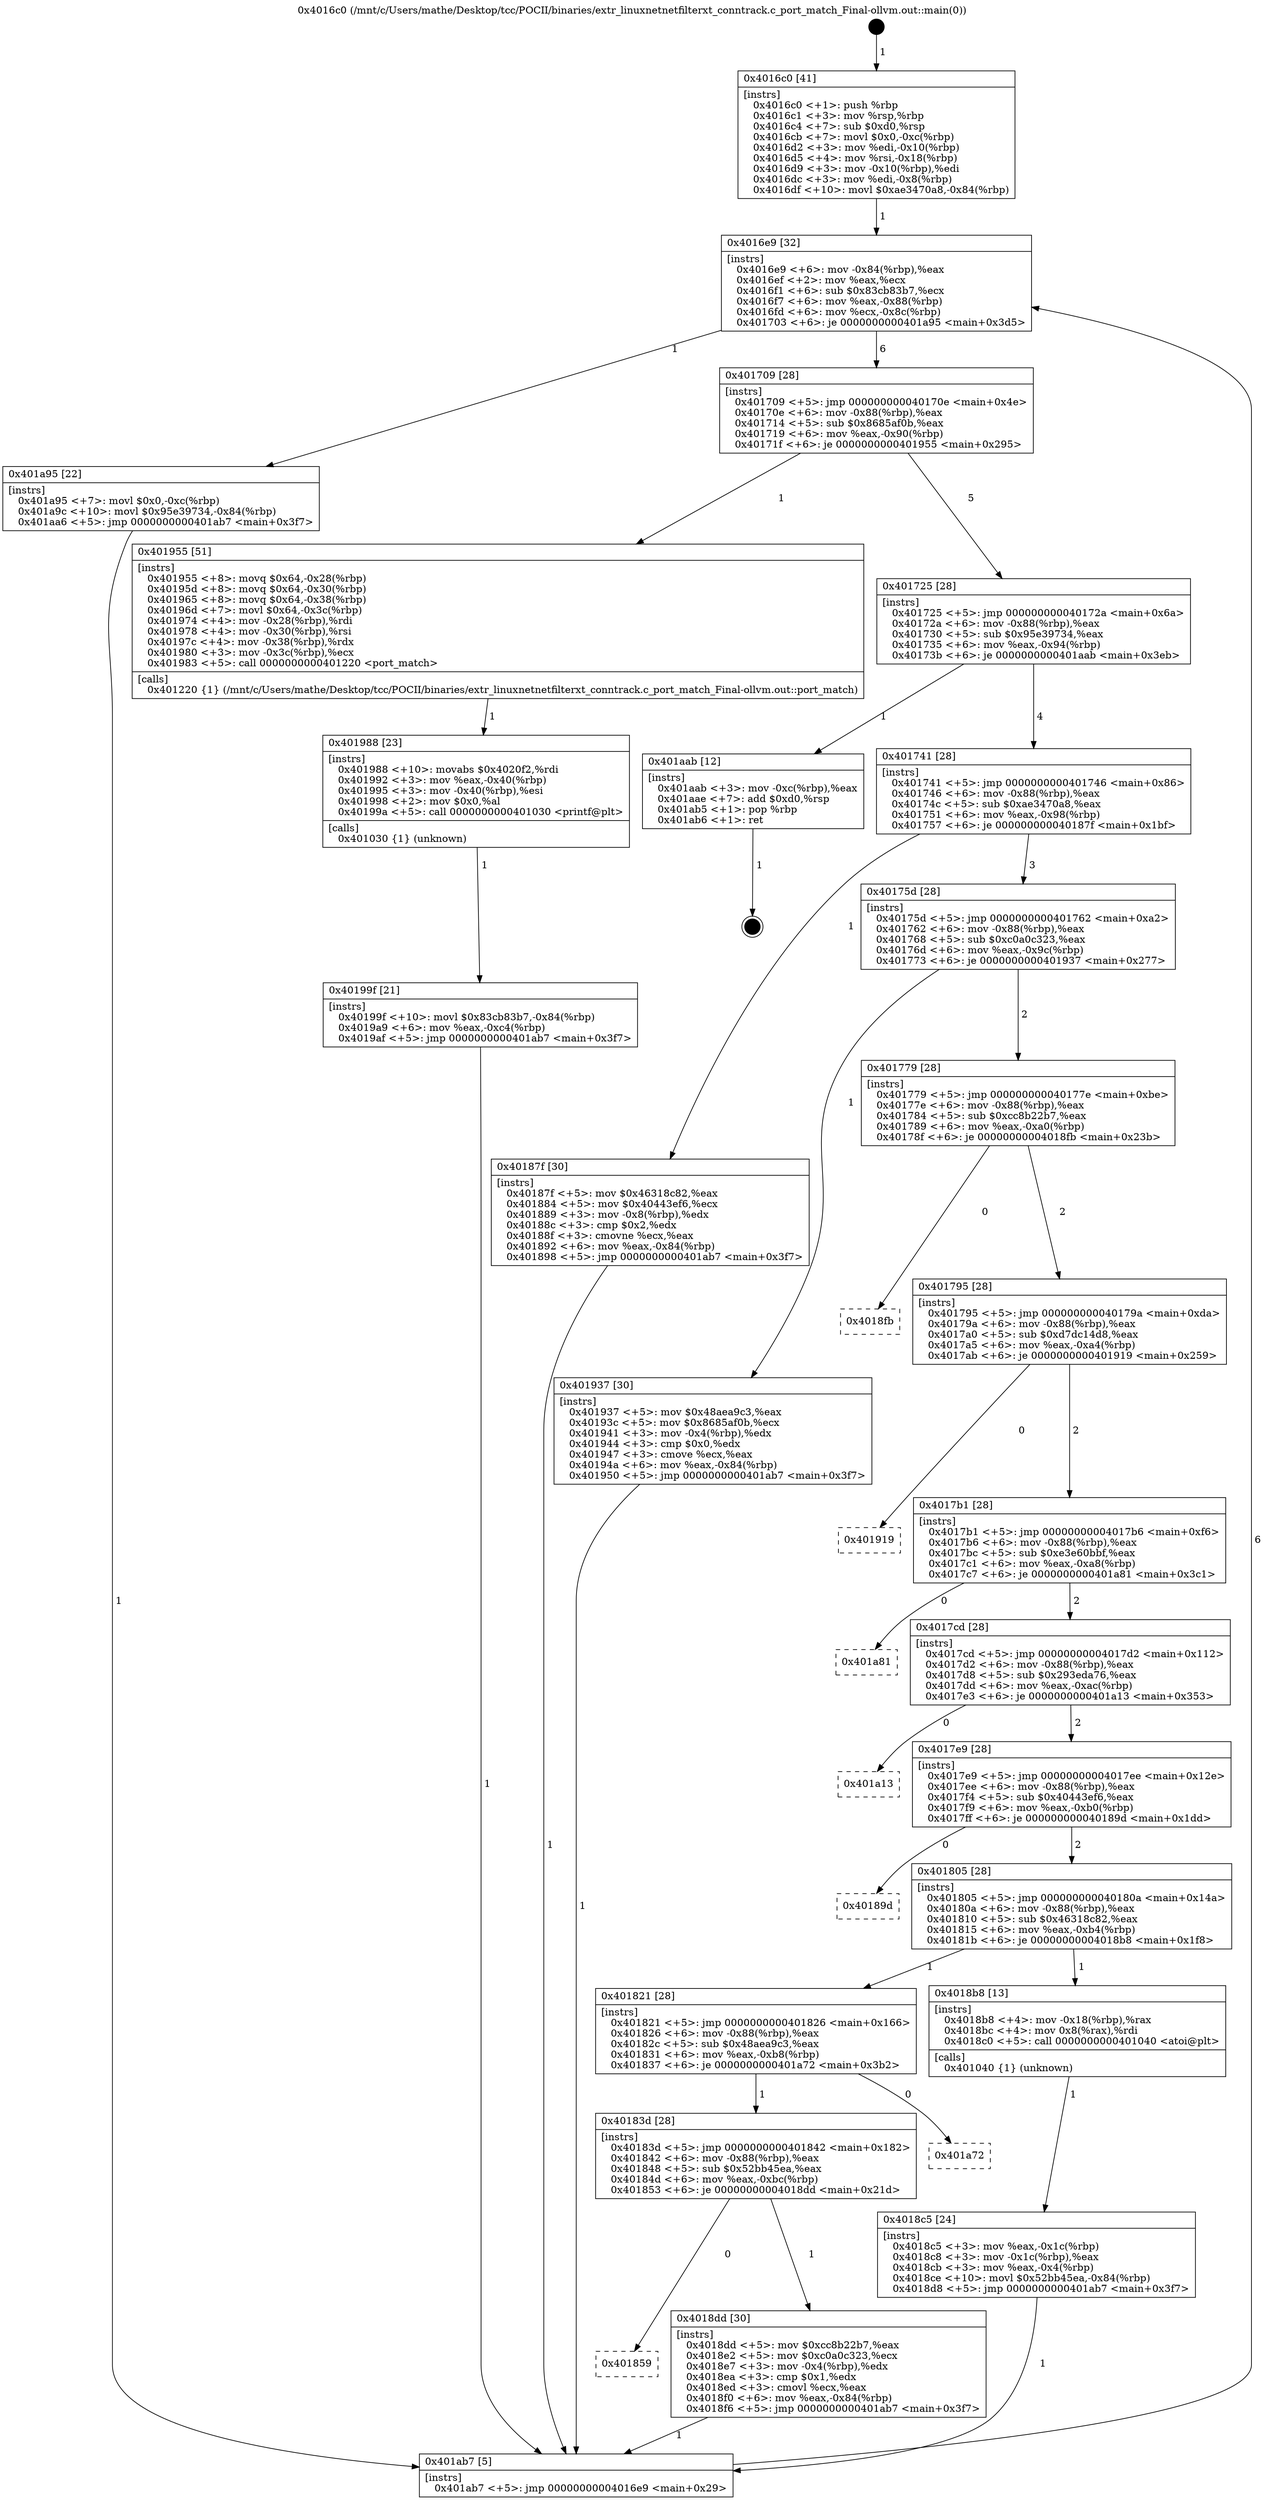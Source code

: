 digraph "0x4016c0" {
  label = "0x4016c0 (/mnt/c/Users/mathe/Desktop/tcc/POCII/binaries/extr_linuxnetnetfilterxt_conntrack.c_port_match_Final-ollvm.out::main(0))"
  labelloc = "t"
  node[shape=record]

  Entry [label="",width=0.3,height=0.3,shape=circle,fillcolor=black,style=filled]
  "0x4016e9" [label="{
     0x4016e9 [32]\l
     | [instrs]\l
     &nbsp;&nbsp;0x4016e9 \<+6\>: mov -0x84(%rbp),%eax\l
     &nbsp;&nbsp;0x4016ef \<+2\>: mov %eax,%ecx\l
     &nbsp;&nbsp;0x4016f1 \<+6\>: sub $0x83cb83b7,%ecx\l
     &nbsp;&nbsp;0x4016f7 \<+6\>: mov %eax,-0x88(%rbp)\l
     &nbsp;&nbsp;0x4016fd \<+6\>: mov %ecx,-0x8c(%rbp)\l
     &nbsp;&nbsp;0x401703 \<+6\>: je 0000000000401a95 \<main+0x3d5\>\l
  }"]
  "0x401a95" [label="{
     0x401a95 [22]\l
     | [instrs]\l
     &nbsp;&nbsp;0x401a95 \<+7\>: movl $0x0,-0xc(%rbp)\l
     &nbsp;&nbsp;0x401a9c \<+10\>: movl $0x95e39734,-0x84(%rbp)\l
     &nbsp;&nbsp;0x401aa6 \<+5\>: jmp 0000000000401ab7 \<main+0x3f7\>\l
  }"]
  "0x401709" [label="{
     0x401709 [28]\l
     | [instrs]\l
     &nbsp;&nbsp;0x401709 \<+5\>: jmp 000000000040170e \<main+0x4e\>\l
     &nbsp;&nbsp;0x40170e \<+6\>: mov -0x88(%rbp),%eax\l
     &nbsp;&nbsp;0x401714 \<+5\>: sub $0x8685af0b,%eax\l
     &nbsp;&nbsp;0x401719 \<+6\>: mov %eax,-0x90(%rbp)\l
     &nbsp;&nbsp;0x40171f \<+6\>: je 0000000000401955 \<main+0x295\>\l
  }"]
  Exit [label="",width=0.3,height=0.3,shape=circle,fillcolor=black,style=filled,peripheries=2]
  "0x401955" [label="{
     0x401955 [51]\l
     | [instrs]\l
     &nbsp;&nbsp;0x401955 \<+8\>: movq $0x64,-0x28(%rbp)\l
     &nbsp;&nbsp;0x40195d \<+8\>: movq $0x64,-0x30(%rbp)\l
     &nbsp;&nbsp;0x401965 \<+8\>: movq $0x64,-0x38(%rbp)\l
     &nbsp;&nbsp;0x40196d \<+7\>: movl $0x64,-0x3c(%rbp)\l
     &nbsp;&nbsp;0x401974 \<+4\>: mov -0x28(%rbp),%rdi\l
     &nbsp;&nbsp;0x401978 \<+4\>: mov -0x30(%rbp),%rsi\l
     &nbsp;&nbsp;0x40197c \<+4\>: mov -0x38(%rbp),%rdx\l
     &nbsp;&nbsp;0x401980 \<+3\>: mov -0x3c(%rbp),%ecx\l
     &nbsp;&nbsp;0x401983 \<+5\>: call 0000000000401220 \<port_match\>\l
     | [calls]\l
     &nbsp;&nbsp;0x401220 \{1\} (/mnt/c/Users/mathe/Desktop/tcc/POCII/binaries/extr_linuxnetnetfilterxt_conntrack.c_port_match_Final-ollvm.out::port_match)\l
  }"]
  "0x401725" [label="{
     0x401725 [28]\l
     | [instrs]\l
     &nbsp;&nbsp;0x401725 \<+5\>: jmp 000000000040172a \<main+0x6a\>\l
     &nbsp;&nbsp;0x40172a \<+6\>: mov -0x88(%rbp),%eax\l
     &nbsp;&nbsp;0x401730 \<+5\>: sub $0x95e39734,%eax\l
     &nbsp;&nbsp;0x401735 \<+6\>: mov %eax,-0x94(%rbp)\l
     &nbsp;&nbsp;0x40173b \<+6\>: je 0000000000401aab \<main+0x3eb\>\l
  }"]
  "0x40199f" [label="{
     0x40199f [21]\l
     | [instrs]\l
     &nbsp;&nbsp;0x40199f \<+10\>: movl $0x83cb83b7,-0x84(%rbp)\l
     &nbsp;&nbsp;0x4019a9 \<+6\>: mov %eax,-0xc4(%rbp)\l
     &nbsp;&nbsp;0x4019af \<+5\>: jmp 0000000000401ab7 \<main+0x3f7\>\l
  }"]
  "0x401aab" [label="{
     0x401aab [12]\l
     | [instrs]\l
     &nbsp;&nbsp;0x401aab \<+3\>: mov -0xc(%rbp),%eax\l
     &nbsp;&nbsp;0x401aae \<+7\>: add $0xd0,%rsp\l
     &nbsp;&nbsp;0x401ab5 \<+1\>: pop %rbp\l
     &nbsp;&nbsp;0x401ab6 \<+1\>: ret\l
  }"]
  "0x401741" [label="{
     0x401741 [28]\l
     | [instrs]\l
     &nbsp;&nbsp;0x401741 \<+5\>: jmp 0000000000401746 \<main+0x86\>\l
     &nbsp;&nbsp;0x401746 \<+6\>: mov -0x88(%rbp),%eax\l
     &nbsp;&nbsp;0x40174c \<+5\>: sub $0xae3470a8,%eax\l
     &nbsp;&nbsp;0x401751 \<+6\>: mov %eax,-0x98(%rbp)\l
     &nbsp;&nbsp;0x401757 \<+6\>: je 000000000040187f \<main+0x1bf\>\l
  }"]
  "0x401988" [label="{
     0x401988 [23]\l
     | [instrs]\l
     &nbsp;&nbsp;0x401988 \<+10\>: movabs $0x4020f2,%rdi\l
     &nbsp;&nbsp;0x401992 \<+3\>: mov %eax,-0x40(%rbp)\l
     &nbsp;&nbsp;0x401995 \<+3\>: mov -0x40(%rbp),%esi\l
     &nbsp;&nbsp;0x401998 \<+2\>: mov $0x0,%al\l
     &nbsp;&nbsp;0x40199a \<+5\>: call 0000000000401030 \<printf@plt\>\l
     | [calls]\l
     &nbsp;&nbsp;0x401030 \{1\} (unknown)\l
  }"]
  "0x40187f" [label="{
     0x40187f [30]\l
     | [instrs]\l
     &nbsp;&nbsp;0x40187f \<+5\>: mov $0x46318c82,%eax\l
     &nbsp;&nbsp;0x401884 \<+5\>: mov $0x40443ef6,%ecx\l
     &nbsp;&nbsp;0x401889 \<+3\>: mov -0x8(%rbp),%edx\l
     &nbsp;&nbsp;0x40188c \<+3\>: cmp $0x2,%edx\l
     &nbsp;&nbsp;0x40188f \<+3\>: cmovne %ecx,%eax\l
     &nbsp;&nbsp;0x401892 \<+6\>: mov %eax,-0x84(%rbp)\l
     &nbsp;&nbsp;0x401898 \<+5\>: jmp 0000000000401ab7 \<main+0x3f7\>\l
  }"]
  "0x40175d" [label="{
     0x40175d [28]\l
     | [instrs]\l
     &nbsp;&nbsp;0x40175d \<+5\>: jmp 0000000000401762 \<main+0xa2\>\l
     &nbsp;&nbsp;0x401762 \<+6\>: mov -0x88(%rbp),%eax\l
     &nbsp;&nbsp;0x401768 \<+5\>: sub $0xc0a0c323,%eax\l
     &nbsp;&nbsp;0x40176d \<+6\>: mov %eax,-0x9c(%rbp)\l
     &nbsp;&nbsp;0x401773 \<+6\>: je 0000000000401937 \<main+0x277\>\l
  }"]
  "0x401ab7" [label="{
     0x401ab7 [5]\l
     | [instrs]\l
     &nbsp;&nbsp;0x401ab7 \<+5\>: jmp 00000000004016e9 \<main+0x29\>\l
  }"]
  "0x4016c0" [label="{
     0x4016c0 [41]\l
     | [instrs]\l
     &nbsp;&nbsp;0x4016c0 \<+1\>: push %rbp\l
     &nbsp;&nbsp;0x4016c1 \<+3\>: mov %rsp,%rbp\l
     &nbsp;&nbsp;0x4016c4 \<+7\>: sub $0xd0,%rsp\l
     &nbsp;&nbsp;0x4016cb \<+7\>: movl $0x0,-0xc(%rbp)\l
     &nbsp;&nbsp;0x4016d2 \<+3\>: mov %edi,-0x10(%rbp)\l
     &nbsp;&nbsp;0x4016d5 \<+4\>: mov %rsi,-0x18(%rbp)\l
     &nbsp;&nbsp;0x4016d9 \<+3\>: mov -0x10(%rbp),%edi\l
     &nbsp;&nbsp;0x4016dc \<+3\>: mov %edi,-0x8(%rbp)\l
     &nbsp;&nbsp;0x4016df \<+10\>: movl $0xae3470a8,-0x84(%rbp)\l
  }"]
  "0x401859" [label="{
     0x401859\l
  }", style=dashed]
  "0x401937" [label="{
     0x401937 [30]\l
     | [instrs]\l
     &nbsp;&nbsp;0x401937 \<+5\>: mov $0x48aea9c3,%eax\l
     &nbsp;&nbsp;0x40193c \<+5\>: mov $0x8685af0b,%ecx\l
     &nbsp;&nbsp;0x401941 \<+3\>: mov -0x4(%rbp),%edx\l
     &nbsp;&nbsp;0x401944 \<+3\>: cmp $0x0,%edx\l
     &nbsp;&nbsp;0x401947 \<+3\>: cmove %ecx,%eax\l
     &nbsp;&nbsp;0x40194a \<+6\>: mov %eax,-0x84(%rbp)\l
     &nbsp;&nbsp;0x401950 \<+5\>: jmp 0000000000401ab7 \<main+0x3f7\>\l
  }"]
  "0x401779" [label="{
     0x401779 [28]\l
     | [instrs]\l
     &nbsp;&nbsp;0x401779 \<+5\>: jmp 000000000040177e \<main+0xbe\>\l
     &nbsp;&nbsp;0x40177e \<+6\>: mov -0x88(%rbp),%eax\l
     &nbsp;&nbsp;0x401784 \<+5\>: sub $0xcc8b22b7,%eax\l
     &nbsp;&nbsp;0x401789 \<+6\>: mov %eax,-0xa0(%rbp)\l
     &nbsp;&nbsp;0x40178f \<+6\>: je 00000000004018fb \<main+0x23b\>\l
  }"]
  "0x4018dd" [label="{
     0x4018dd [30]\l
     | [instrs]\l
     &nbsp;&nbsp;0x4018dd \<+5\>: mov $0xcc8b22b7,%eax\l
     &nbsp;&nbsp;0x4018e2 \<+5\>: mov $0xc0a0c323,%ecx\l
     &nbsp;&nbsp;0x4018e7 \<+3\>: mov -0x4(%rbp),%edx\l
     &nbsp;&nbsp;0x4018ea \<+3\>: cmp $0x1,%edx\l
     &nbsp;&nbsp;0x4018ed \<+3\>: cmovl %ecx,%eax\l
     &nbsp;&nbsp;0x4018f0 \<+6\>: mov %eax,-0x84(%rbp)\l
     &nbsp;&nbsp;0x4018f6 \<+5\>: jmp 0000000000401ab7 \<main+0x3f7\>\l
  }"]
  "0x4018fb" [label="{
     0x4018fb\l
  }", style=dashed]
  "0x401795" [label="{
     0x401795 [28]\l
     | [instrs]\l
     &nbsp;&nbsp;0x401795 \<+5\>: jmp 000000000040179a \<main+0xda\>\l
     &nbsp;&nbsp;0x40179a \<+6\>: mov -0x88(%rbp),%eax\l
     &nbsp;&nbsp;0x4017a0 \<+5\>: sub $0xd7dc14d8,%eax\l
     &nbsp;&nbsp;0x4017a5 \<+6\>: mov %eax,-0xa4(%rbp)\l
     &nbsp;&nbsp;0x4017ab \<+6\>: je 0000000000401919 \<main+0x259\>\l
  }"]
  "0x40183d" [label="{
     0x40183d [28]\l
     | [instrs]\l
     &nbsp;&nbsp;0x40183d \<+5\>: jmp 0000000000401842 \<main+0x182\>\l
     &nbsp;&nbsp;0x401842 \<+6\>: mov -0x88(%rbp),%eax\l
     &nbsp;&nbsp;0x401848 \<+5\>: sub $0x52bb45ea,%eax\l
     &nbsp;&nbsp;0x40184d \<+6\>: mov %eax,-0xbc(%rbp)\l
     &nbsp;&nbsp;0x401853 \<+6\>: je 00000000004018dd \<main+0x21d\>\l
  }"]
  "0x401919" [label="{
     0x401919\l
  }", style=dashed]
  "0x4017b1" [label="{
     0x4017b1 [28]\l
     | [instrs]\l
     &nbsp;&nbsp;0x4017b1 \<+5\>: jmp 00000000004017b6 \<main+0xf6\>\l
     &nbsp;&nbsp;0x4017b6 \<+6\>: mov -0x88(%rbp),%eax\l
     &nbsp;&nbsp;0x4017bc \<+5\>: sub $0xe3e60bbf,%eax\l
     &nbsp;&nbsp;0x4017c1 \<+6\>: mov %eax,-0xa8(%rbp)\l
     &nbsp;&nbsp;0x4017c7 \<+6\>: je 0000000000401a81 \<main+0x3c1\>\l
  }"]
  "0x401a72" [label="{
     0x401a72\l
  }", style=dashed]
  "0x401a81" [label="{
     0x401a81\l
  }", style=dashed]
  "0x4017cd" [label="{
     0x4017cd [28]\l
     | [instrs]\l
     &nbsp;&nbsp;0x4017cd \<+5\>: jmp 00000000004017d2 \<main+0x112\>\l
     &nbsp;&nbsp;0x4017d2 \<+6\>: mov -0x88(%rbp),%eax\l
     &nbsp;&nbsp;0x4017d8 \<+5\>: sub $0x293eda76,%eax\l
     &nbsp;&nbsp;0x4017dd \<+6\>: mov %eax,-0xac(%rbp)\l
     &nbsp;&nbsp;0x4017e3 \<+6\>: je 0000000000401a13 \<main+0x353\>\l
  }"]
  "0x4018c5" [label="{
     0x4018c5 [24]\l
     | [instrs]\l
     &nbsp;&nbsp;0x4018c5 \<+3\>: mov %eax,-0x1c(%rbp)\l
     &nbsp;&nbsp;0x4018c8 \<+3\>: mov -0x1c(%rbp),%eax\l
     &nbsp;&nbsp;0x4018cb \<+3\>: mov %eax,-0x4(%rbp)\l
     &nbsp;&nbsp;0x4018ce \<+10\>: movl $0x52bb45ea,-0x84(%rbp)\l
     &nbsp;&nbsp;0x4018d8 \<+5\>: jmp 0000000000401ab7 \<main+0x3f7\>\l
  }"]
  "0x401a13" [label="{
     0x401a13\l
  }", style=dashed]
  "0x4017e9" [label="{
     0x4017e9 [28]\l
     | [instrs]\l
     &nbsp;&nbsp;0x4017e9 \<+5\>: jmp 00000000004017ee \<main+0x12e\>\l
     &nbsp;&nbsp;0x4017ee \<+6\>: mov -0x88(%rbp),%eax\l
     &nbsp;&nbsp;0x4017f4 \<+5\>: sub $0x40443ef6,%eax\l
     &nbsp;&nbsp;0x4017f9 \<+6\>: mov %eax,-0xb0(%rbp)\l
     &nbsp;&nbsp;0x4017ff \<+6\>: je 000000000040189d \<main+0x1dd\>\l
  }"]
  "0x401821" [label="{
     0x401821 [28]\l
     | [instrs]\l
     &nbsp;&nbsp;0x401821 \<+5\>: jmp 0000000000401826 \<main+0x166\>\l
     &nbsp;&nbsp;0x401826 \<+6\>: mov -0x88(%rbp),%eax\l
     &nbsp;&nbsp;0x40182c \<+5\>: sub $0x48aea9c3,%eax\l
     &nbsp;&nbsp;0x401831 \<+6\>: mov %eax,-0xb8(%rbp)\l
     &nbsp;&nbsp;0x401837 \<+6\>: je 0000000000401a72 \<main+0x3b2\>\l
  }"]
  "0x40189d" [label="{
     0x40189d\l
  }", style=dashed]
  "0x401805" [label="{
     0x401805 [28]\l
     | [instrs]\l
     &nbsp;&nbsp;0x401805 \<+5\>: jmp 000000000040180a \<main+0x14a\>\l
     &nbsp;&nbsp;0x40180a \<+6\>: mov -0x88(%rbp),%eax\l
     &nbsp;&nbsp;0x401810 \<+5\>: sub $0x46318c82,%eax\l
     &nbsp;&nbsp;0x401815 \<+6\>: mov %eax,-0xb4(%rbp)\l
     &nbsp;&nbsp;0x40181b \<+6\>: je 00000000004018b8 \<main+0x1f8\>\l
  }"]
  "0x4018b8" [label="{
     0x4018b8 [13]\l
     | [instrs]\l
     &nbsp;&nbsp;0x4018b8 \<+4\>: mov -0x18(%rbp),%rax\l
     &nbsp;&nbsp;0x4018bc \<+4\>: mov 0x8(%rax),%rdi\l
     &nbsp;&nbsp;0x4018c0 \<+5\>: call 0000000000401040 \<atoi@plt\>\l
     | [calls]\l
     &nbsp;&nbsp;0x401040 \{1\} (unknown)\l
  }"]
  Entry -> "0x4016c0" [label=" 1"]
  "0x4016e9" -> "0x401a95" [label=" 1"]
  "0x4016e9" -> "0x401709" [label=" 6"]
  "0x401aab" -> Exit [label=" 1"]
  "0x401709" -> "0x401955" [label=" 1"]
  "0x401709" -> "0x401725" [label=" 5"]
  "0x401a95" -> "0x401ab7" [label=" 1"]
  "0x401725" -> "0x401aab" [label=" 1"]
  "0x401725" -> "0x401741" [label=" 4"]
  "0x40199f" -> "0x401ab7" [label=" 1"]
  "0x401741" -> "0x40187f" [label=" 1"]
  "0x401741" -> "0x40175d" [label=" 3"]
  "0x40187f" -> "0x401ab7" [label=" 1"]
  "0x4016c0" -> "0x4016e9" [label=" 1"]
  "0x401ab7" -> "0x4016e9" [label=" 6"]
  "0x401988" -> "0x40199f" [label=" 1"]
  "0x40175d" -> "0x401937" [label=" 1"]
  "0x40175d" -> "0x401779" [label=" 2"]
  "0x401955" -> "0x401988" [label=" 1"]
  "0x401779" -> "0x4018fb" [label=" 0"]
  "0x401779" -> "0x401795" [label=" 2"]
  "0x401937" -> "0x401ab7" [label=" 1"]
  "0x401795" -> "0x401919" [label=" 0"]
  "0x401795" -> "0x4017b1" [label=" 2"]
  "0x40183d" -> "0x401859" [label=" 0"]
  "0x4017b1" -> "0x401a81" [label=" 0"]
  "0x4017b1" -> "0x4017cd" [label=" 2"]
  "0x40183d" -> "0x4018dd" [label=" 1"]
  "0x4017cd" -> "0x401a13" [label=" 0"]
  "0x4017cd" -> "0x4017e9" [label=" 2"]
  "0x401821" -> "0x40183d" [label=" 1"]
  "0x4017e9" -> "0x40189d" [label=" 0"]
  "0x4017e9" -> "0x401805" [label=" 2"]
  "0x401821" -> "0x401a72" [label=" 0"]
  "0x401805" -> "0x4018b8" [label=" 1"]
  "0x401805" -> "0x401821" [label=" 1"]
  "0x4018b8" -> "0x4018c5" [label=" 1"]
  "0x4018c5" -> "0x401ab7" [label=" 1"]
  "0x4018dd" -> "0x401ab7" [label=" 1"]
}
